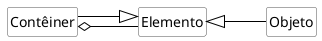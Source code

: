 @startuml mod02ima07
hide circle
hide methods
hide empty members

skinparam class {
    BackgroundColor White
    ArrowColor Black
    BorderColor #505050
}
skinparam linetype ortho
class "Contêiner" as co
class "Elemento" as el
class "Objeto" as ob
left to right direction
co o-- el
el <|-- ob
co --|> el
@enduml